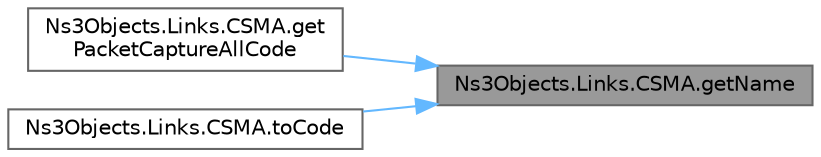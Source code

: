 digraph "Ns3Objects.Links.CSMA.getName"
{
 // LATEX_PDF_SIZE
  bgcolor="transparent";
  edge [fontname=Helvetica,fontsize=10,labelfontname=Helvetica,labelfontsize=10];
  node [fontname=Helvetica,fontsize=10,shape=box,height=0.2,width=0.4];
  rankdir="RL";
  Node1 [id="Node000001",label="Ns3Objects.Links.CSMA.getName",height=0.2,width=0.4,color="gray40", fillcolor="grey60", style="filled", fontcolor="black",tooltip=" "];
  Node1 -> Node2 [id="edge1_Node000001_Node000002",dir="back",color="steelblue1",style="solid",tooltip=" "];
  Node2 [id="Node000002",label="Ns3Objects.Links.CSMA.get\lPacketCaptureAllCode",height=0.2,width=0.4,color="grey40", fillcolor="white", style="filled",URL="$class_ns3_objects_1_1_links_1_1_c_s_m_a.html#aa660c317bf7e73c596420ed63af4280e",tooltip=" "];
  Node1 -> Node3 [id="edge2_Node000001_Node000003",dir="back",color="steelblue1",style="solid",tooltip=" "];
  Node3 [id="Node000003",label="Ns3Objects.Links.CSMA.toCode",height=0.2,width=0.4,color="grey40", fillcolor="white", style="filled",URL="$class_ns3_objects_1_1_links_1_1_c_s_m_a.html#ab8c22d14ec2d77bf259044ed101e8640",tooltip=" "];
}
